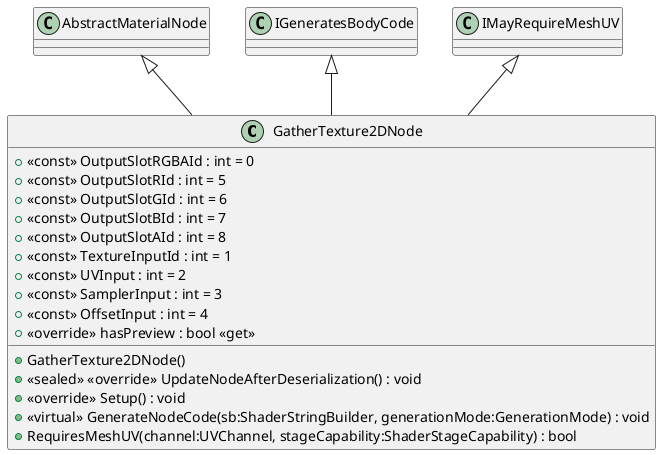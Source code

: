 @startuml
class GatherTexture2DNode {
    + <<const>> OutputSlotRGBAId : int = 0
    + <<const>> OutputSlotRId : int = 5
    + <<const>> OutputSlotGId : int = 6
    + <<const>> OutputSlotBId : int = 7
    + <<const>> OutputSlotAId : int = 8
    + <<const>> TextureInputId : int = 1
    + <<const>> UVInput : int = 2
    + <<const>> SamplerInput : int = 3
    + <<const>> OffsetInput : int = 4
    + <<override>> hasPreview : bool <<get>>
    + GatherTexture2DNode()
    + <<sealed>> <<override>> UpdateNodeAfterDeserialization() : void
    + <<override>> Setup() : void
    + <<virtual>> GenerateNodeCode(sb:ShaderStringBuilder, generationMode:GenerationMode) : void
    + RequiresMeshUV(channel:UVChannel, stageCapability:ShaderStageCapability) : bool
}
AbstractMaterialNode <|-- GatherTexture2DNode
IGeneratesBodyCode <|-- GatherTexture2DNode
IMayRequireMeshUV <|-- GatherTexture2DNode
@enduml
